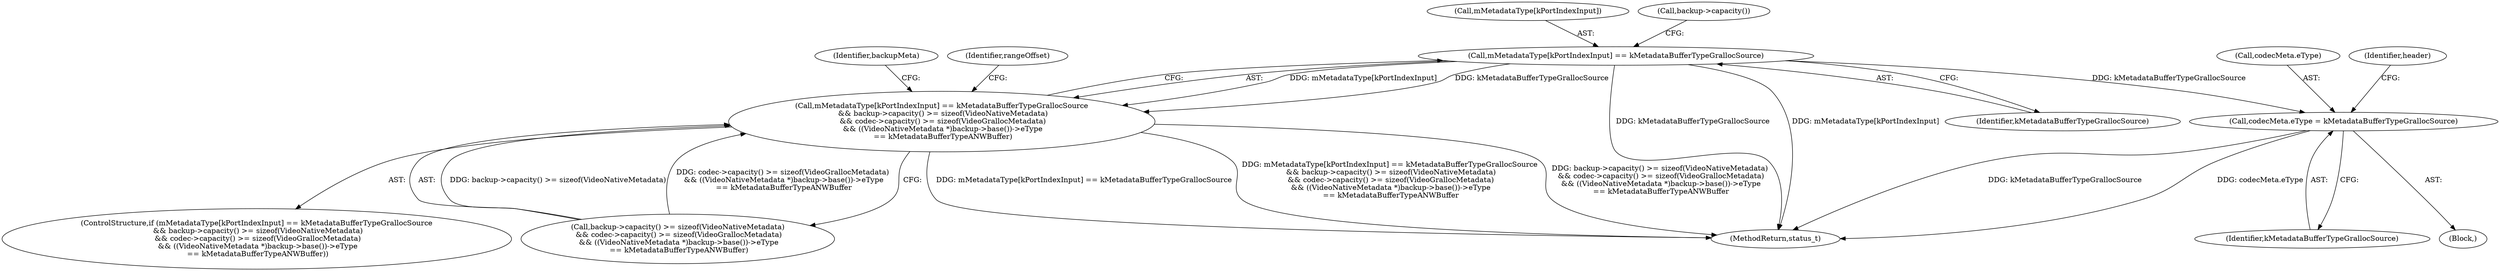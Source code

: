 digraph "0_Android_0f177948ae2640bfe4d70f8e4248e106406b3b0a_8@array" {
"1000163" [label="(Call,mMetadataType[kPortIndexInput] == kMetadataBufferTypeGrallocSource)"];
"1000162" [label="(Call,mMetadataType[kPortIndexInput] == kMetadataBufferTypeGrallocSource\n && backup->capacity() >= sizeof(VideoNativeMetadata)\n && codec->capacity() >= sizeof(VideoGrallocMetadata)\n && ((VideoNativeMetadata *)backup->base())->eType\n == kMetadataBufferTypeANWBuffer)"];
"1000227" [label="(Call,codecMeta.eType = kMetadataBufferTypeGrallocSource)"];
"1000300" [label="(MethodReturn,status_t)"];
"1000188" [label="(Identifier,backupMeta)"];
"1000227" [label="(Call,codecMeta.eType = kMetadataBufferTypeGrallocSource)"];
"1000164" [label="(Call,mMetadataType[kPortIndexInput])"];
"1000161" [label="(ControlStructure,if (mMetadataType[kPortIndexInput] == kMetadataBufferTypeGrallocSource\n && backup->capacity() >= sizeof(VideoNativeMetadata)\n && codec->capacity() >= sizeof(VideoGrallocMetadata)\n && ((VideoNativeMetadata *)backup->base())->eType\n == kMetadataBufferTypeANWBuffer))"];
"1000231" [label="(Identifier,kMetadataBufferTypeGrallocSource)"];
"1000228" [label="(Call,codecMeta.eType)"];
"1000234" [label="(Identifier,header)"];
"1000168" [label="(Call,backup->capacity() >= sizeof(VideoNativeMetadata)\n && codec->capacity() >= sizeof(VideoGrallocMetadata)\n && ((VideoNativeMetadata *)backup->base())->eType\n == kMetadataBufferTypeANWBuffer)"];
"1000251" [label="(Identifier,rangeOffset)"];
"1000167" [label="(Identifier,kMetadataBufferTypeGrallocSource)"];
"1000162" [label="(Call,mMetadataType[kPortIndexInput] == kMetadataBufferTypeGrallocSource\n && backup->capacity() >= sizeof(VideoNativeMetadata)\n && codec->capacity() >= sizeof(VideoGrallocMetadata)\n && ((VideoNativeMetadata *)backup->base())->eType\n == kMetadataBufferTypeANWBuffer)"];
"1000170" [label="(Call,backup->capacity())"];
"1000185" [label="(Block,)"];
"1000163" [label="(Call,mMetadataType[kPortIndexInput] == kMetadataBufferTypeGrallocSource)"];
"1000163" -> "1000162"  [label="AST: "];
"1000163" -> "1000167"  [label="CFG: "];
"1000164" -> "1000163"  [label="AST: "];
"1000167" -> "1000163"  [label="AST: "];
"1000170" -> "1000163"  [label="CFG: "];
"1000162" -> "1000163"  [label="CFG: "];
"1000163" -> "1000300"  [label="DDG: mMetadataType[kPortIndexInput]"];
"1000163" -> "1000300"  [label="DDG: kMetadataBufferTypeGrallocSource"];
"1000163" -> "1000162"  [label="DDG: mMetadataType[kPortIndexInput]"];
"1000163" -> "1000162"  [label="DDG: kMetadataBufferTypeGrallocSource"];
"1000163" -> "1000227"  [label="DDG: kMetadataBufferTypeGrallocSource"];
"1000162" -> "1000161"  [label="AST: "];
"1000162" -> "1000168"  [label="CFG: "];
"1000168" -> "1000162"  [label="AST: "];
"1000188" -> "1000162"  [label="CFG: "];
"1000251" -> "1000162"  [label="CFG: "];
"1000162" -> "1000300"  [label="DDG: backup->capacity() >= sizeof(VideoNativeMetadata)\n && codec->capacity() >= sizeof(VideoGrallocMetadata)\n && ((VideoNativeMetadata *)backup->base())->eType\n == kMetadataBufferTypeANWBuffer"];
"1000162" -> "1000300"  [label="DDG: mMetadataType[kPortIndexInput] == kMetadataBufferTypeGrallocSource"];
"1000162" -> "1000300"  [label="DDG: mMetadataType[kPortIndexInput] == kMetadataBufferTypeGrallocSource\n && backup->capacity() >= sizeof(VideoNativeMetadata)\n && codec->capacity() >= sizeof(VideoGrallocMetadata)\n && ((VideoNativeMetadata *)backup->base())->eType\n == kMetadataBufferTypeANWBuffer"];
"1000168" -> "1000162"  [label="DDG: backup->capacity() >= sizeof(VideoNativeMetadata)"];
"1000168" -> "1000162"  [label="DDG: codec->capacity() >= sizeof(VideoGrallocMetadata)\n && ((VideoNativeMetadata *)backup->base())->eType\n == kMetadataBufferTypeANWBuffer"];
"1000227" -> "1000185"  [label="AST: "];
"1000227" -> "1000231"  [label="CFG: "];
"1000228" -> "1000227"  [label="AST: "];
"1000231" -> "1000227"  [label="AST: "];
"1000234" -> "1000227"  [label="CFG: "];
"1000227" -> "1000300"  [label="DDG: kMetadataBufferTypeGrallocSource"];
"1000227" -> "1000300"  [label="DDG: codecMeta.eType"];
}
